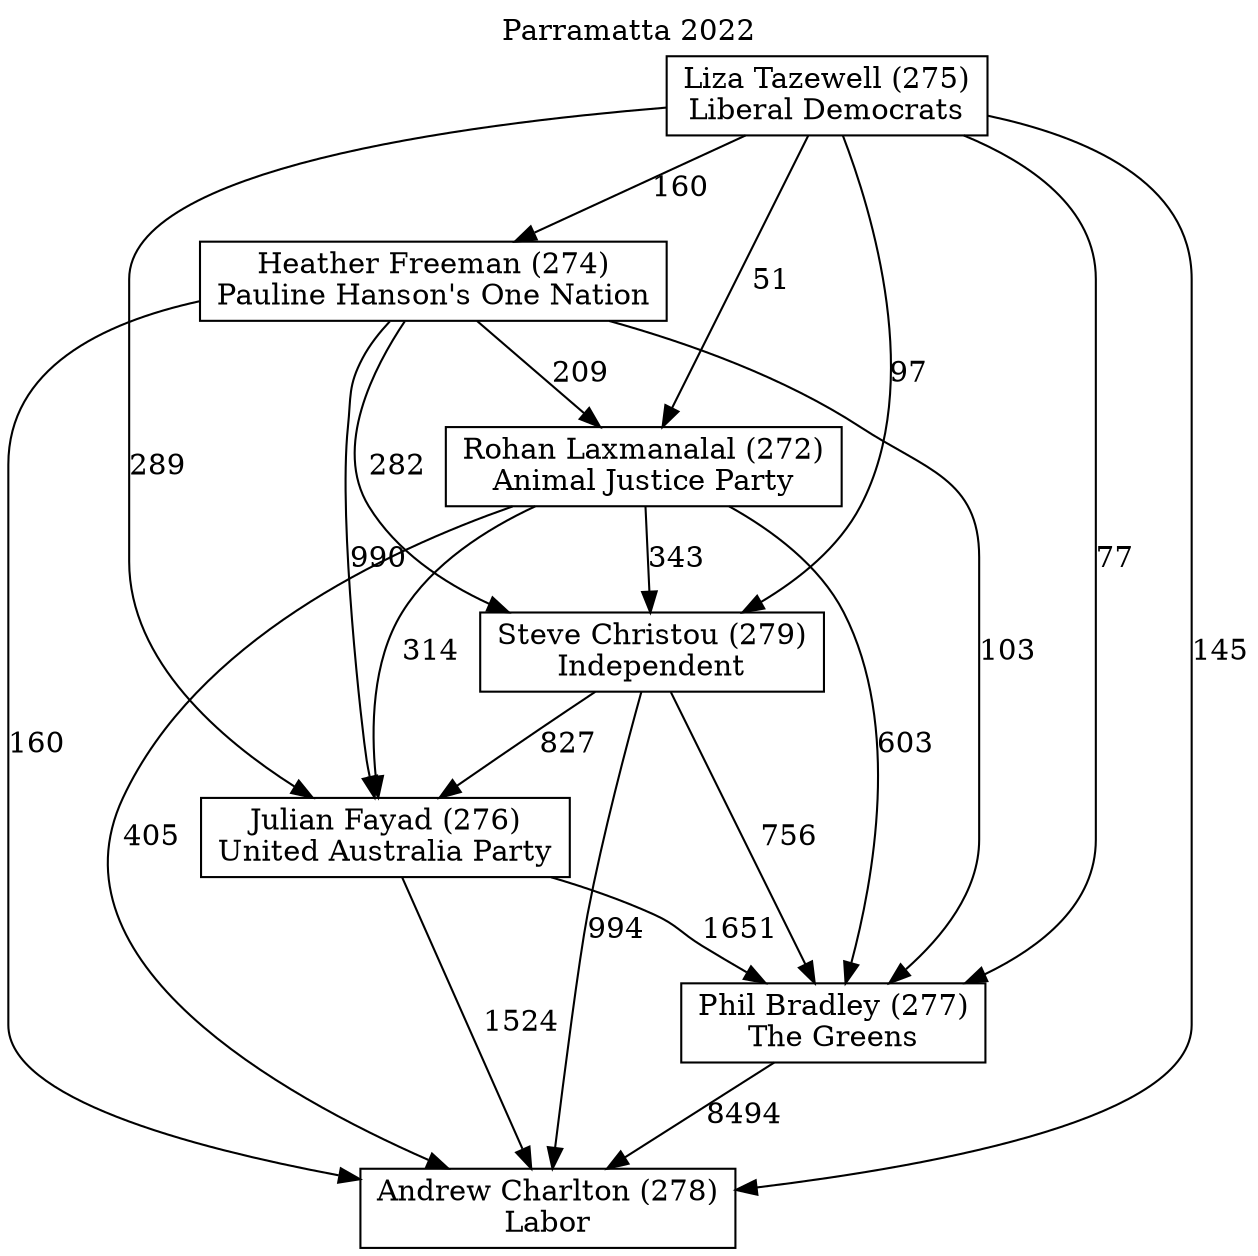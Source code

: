 // House preference flow
digraph "Andrew Charlton (278)_Parramatta_2022" {
	graph [label="Parramatta 2022" labelloc=t mclimit=10]
	node [shape=box]
	"Andrew Charlton (278)" [label="Andrew Charlton (278)
Labor"]
	"Heather Freeman (274)" [label="Heather Freeman (274)
Pauline Hanson's One Nation"]
	"Julian Fayad (276)" [label="Julian Fayad (276)
United Australia Party"]
	"Liza Tazewell (275)" [label="Liza Tazewell (275)
Liberal Democrats"]
	"Phil Bradley (277)" [label="Phil Bradley (277)
The Greens"]
	"Rohan Laxmanalal (272)" [label="Rohan Laxmanalal (272)
Animal Justice Party"]
	"Steve Christou (279)" [label="Steve Christou (279)
Independent"]
	"Heather Freeman (274)" -> "Andrew Charlton (278)" [label=160]
	"Heather Freeman (274)" -> "Julian Fayad (276)" [label=990]
	"Heather Freeman (274)" -> "Phil Bradley (277)" [label=103]
	"Heather Freeman (274)" -> "Rohan Laxmanalal (272)" [label=209]
	"Heather Freeman (274)" -> "Steve Christou (279)" [label=282]
	"Julian Fayad (276)" -> "Andrew Charlton (278)" [label=1524]
	"Julian Fayad (276)" -> "Phil Bradley (277)" [label=1651]
	"Liza Tazewell (275)" -> "Andrew Charlton (278)" [label=145]
	"Liza Tazewell (275)" -> "Heather Freeman (274)" [label=160]
	"Liza Tazewell (275)" -> "Julian Fayad (276)" [label=289]
	"Liza Tazewell (275)" -> "Phil Bradley (277)" [label=77]
	"Liza Tazewell (275)" -> "Rohan Laxmanalal (272)" [label=51]
	"Liza Tazewell (275)" -> "Steve Christou (279)" [label=97]
	"Phil Bradley (277)" -> "Andrew Charlton (278)" [label=8494]
	"Rohan Laxmanalal (272)" -> "Andrew Charlton (278)" [label=405]
	"Rohan Laxmanalal (272)" -> "Julian Fayad (276)" [label=314]
	"Rohan Laxmanalal (272)" -> "Phil Bradley (277)" [label=603]
	"Rohan Laxmanalal (272)" -> "Steve Christou (279)" [label=343]
	"Steve Christou (279)" -> "Andrew Charlton (278)" [label=994]
	"Steve Christou (279)" -> "Julian Fayad (276)" [label=827]
	"Steve Christou (279)" -> "Phil Bradley (277)" [label=756]
}
